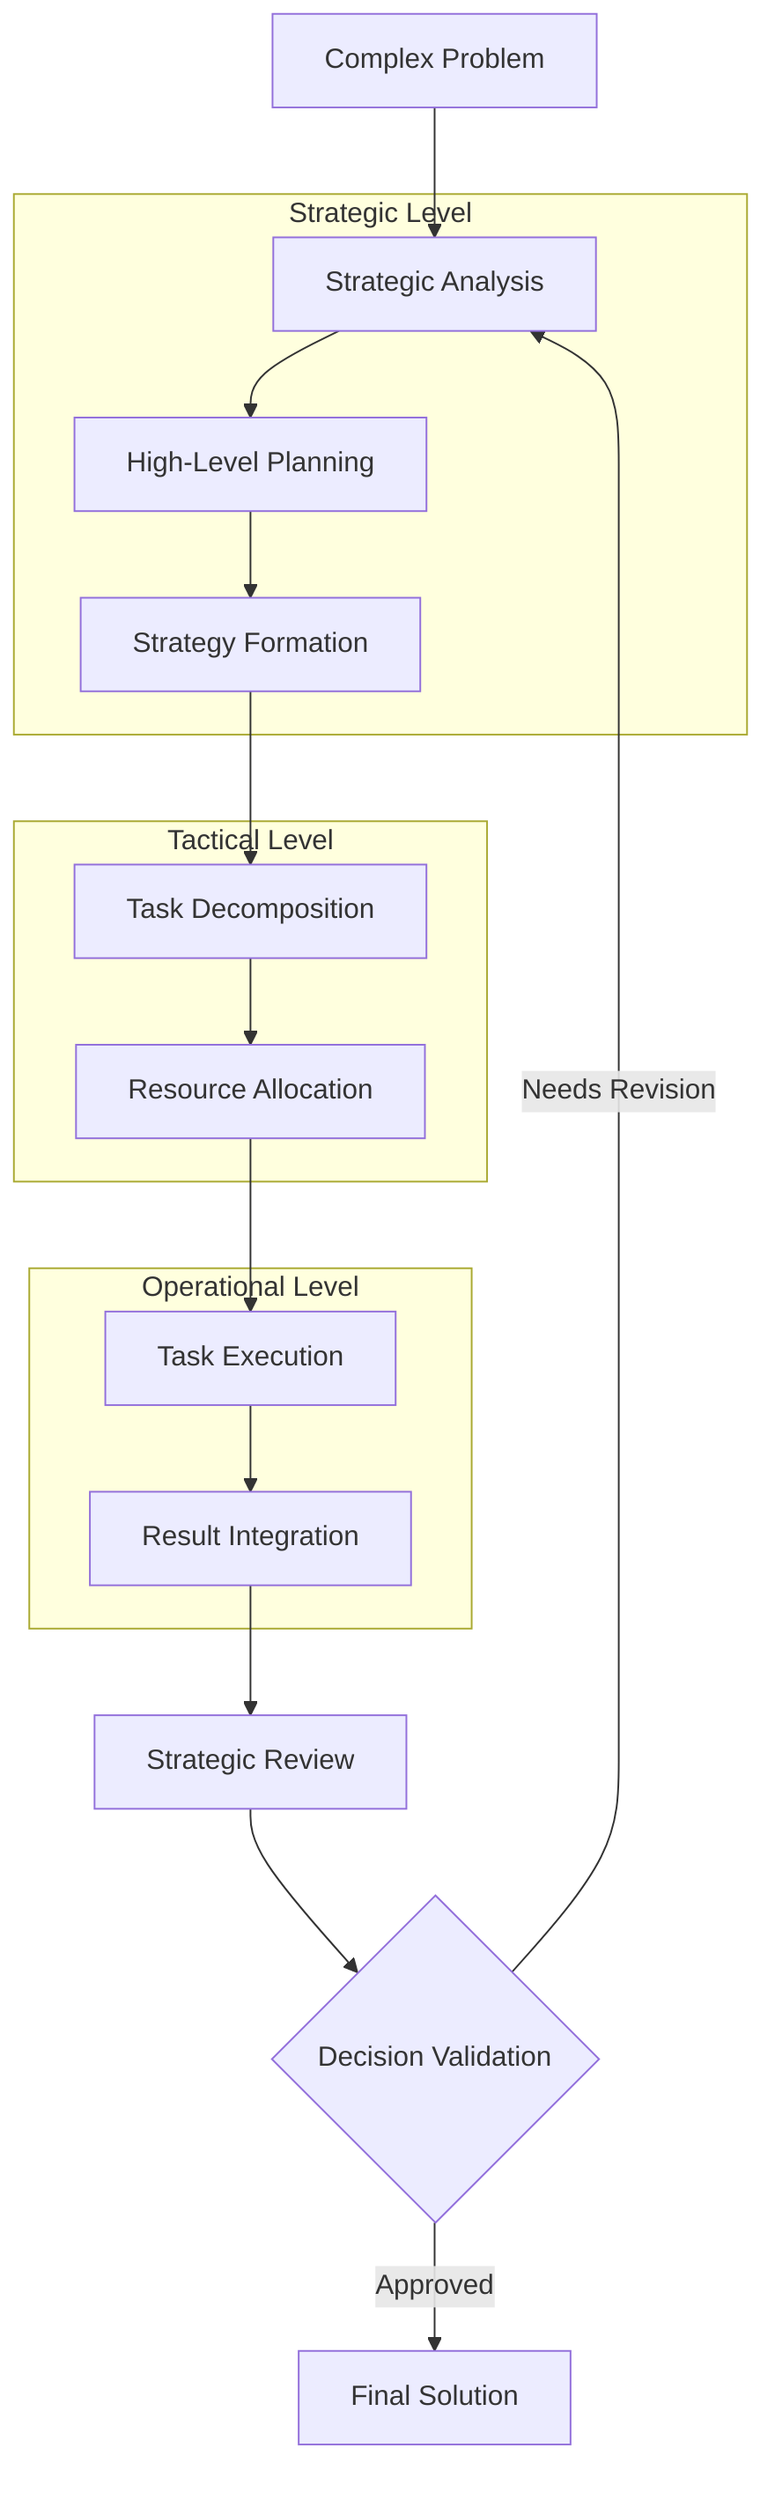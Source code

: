 flowchart TD
    A[Complex Problem] --> B[Strategic Analysis]
    
    subgraph Strategic Level
        B --> C[High-Level Planning]
        C --> D[Strategy Formation]
    end
    
    subgraph Tactical Level
        D --> E[Task Decomposition]
        E --> F[Resource Allocation]
    end
    
    subgraph Operational Level
        F --> G[Task Execution]
        G --> H[Result Integration]
    end
    
    H --> I[Strategic Review]
    I --> J{Decision Validation}
    J -->|Approved| K[Final Solution]
    J -->|Needs Revision| B